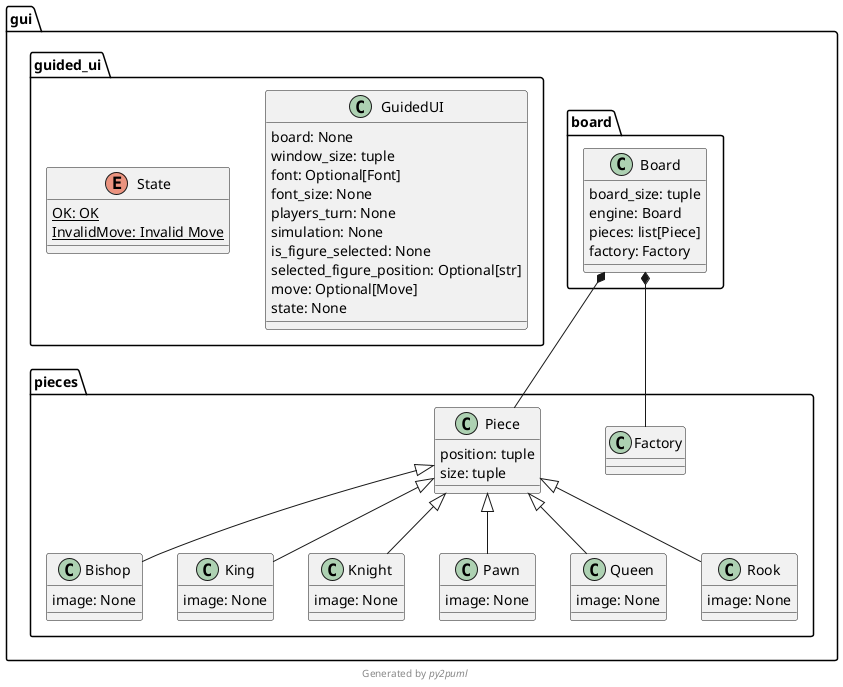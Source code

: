 @startuml gui
!pragma useIntermediatePackages false

class gui.pieces.Bishop {
  image: None
}
class gui.board.Board {
  board_size: tuple
  engine: Board
  pieces: list[Piece]
  factory: Factory
}
class gui.pieces.Factory {
}
class gui.guided_ui.GuidedUI {
  board: None
  window_size: tuple
  font: Optional[Font]
  font_size: None
  players_turn: None
  simulation: None
  is_figure_selected: None
  selected_figure_position: Optional[str]
  move: Optional[Move]
  state: None
}
class gui.pieces.King {
  image: None
}
class gui.pieces.Knight {
  image: None
}
class gui.pieces.Pawn {
  image: None
}
class gui.pieces.Piece {
  position: tuple
  size: tuple
}
class gui.pieces.Queen {
  image: None
}
class gui.pieces.Rook {
  image: None
}
enum gui.guided_ui.State {
  OK: OK {static}
  InvalidMove: Invalid Move {static}
}
gui.pieces.Piece <|-- gui.pieces.Bishop
gui.board.Board *-- gui.pieces.Piece
gui.board.Board *-- gui.pieces.Factory
gui.pieces.Piece <|-- gui.pieces.King
gui.pieces.Piece <|-- gui.pieces.Knight
gui.pieces.Piece <|-- gui.pieces.Pawn
gui.pieces.Piece <|-- gui.pieces.Queen
gui.pieces.Piece <|-- gui.pieces.Rook
footer Generated by //py2puml//
@enduml

